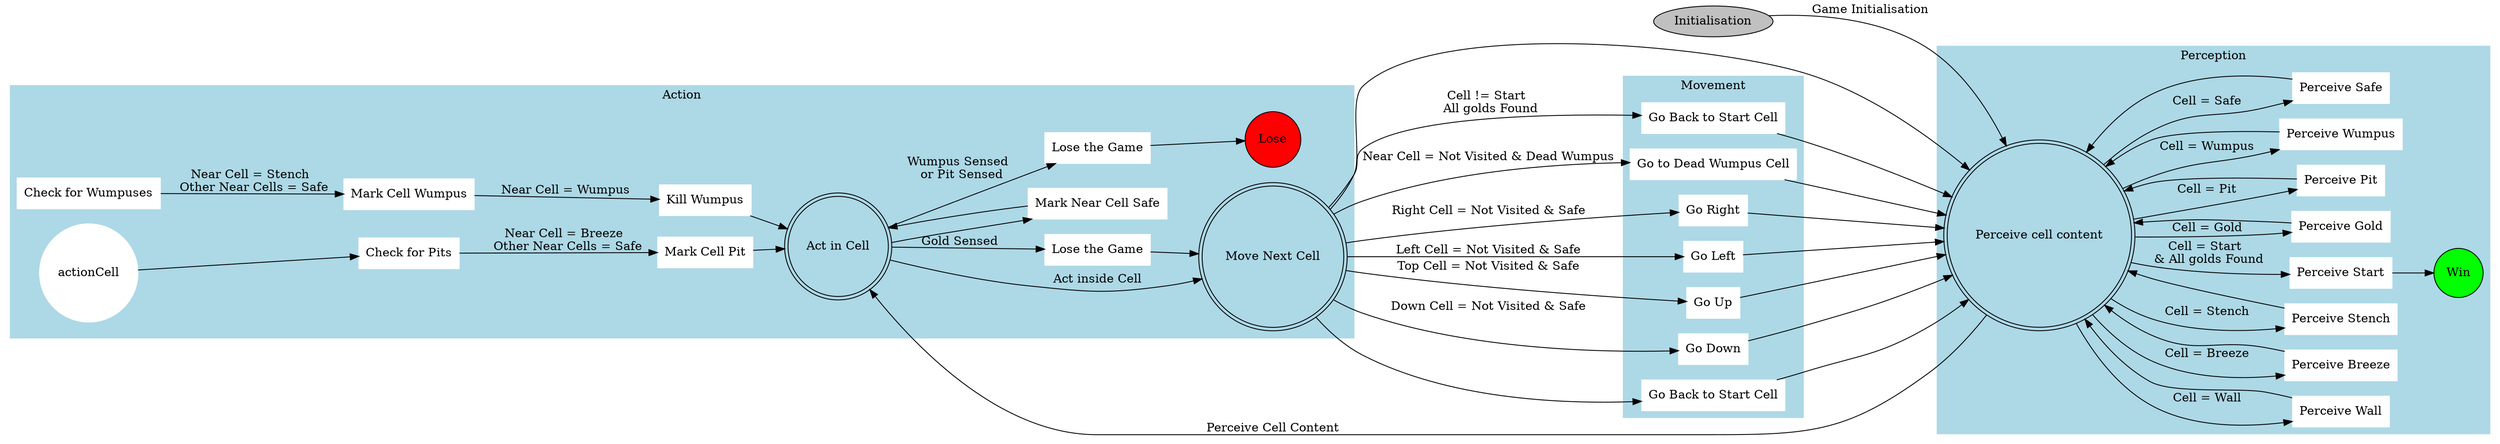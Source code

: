 digraph wumpus_state_graph {


    /* Entities */
    // node [shape=point,label=""]EXIT;
    
    Initialisation[label = "Initialisation", style=filled, fillcolor=gray]
    gameWon[label= "Win", shape=circle, style=filled, fillcolor=green]
    gameLost[label= "Lose", shape=circle, style=filled, fillcolor=red]
    statePercepting[label="Percepts"];
    stateActing[label="Action"];
    stateMovement[label="Movement"];
    
    /* Relationships */
    Initialisation-> statePercepting  [label="Game Initialisation", shape = rect];
	statePercepting->stateActing [label="Perceive Cell Content", shape = rect];
	stateActing->stateMovement [label="Act inside Cell", shape = rect];
	stateMovement->statePercepting;

    /* Ranks */
    // { rank=same; shortName; };
    rankdir = LR;


    subgraph cluster_percept {
		style=filled;
		color=lightblue;

		node [style=filled,color=white, shape=circle];
		label = "Perception";

        statePercepting[label="Perceive cell content", shape=doublecircle];
        cellWall [label="Perceive Wall", shape=rect]
        cellBreeze [label="Perceive Breeze", shape=rect]
        cellStench [label="Perceive Stench", shape=rect]
        cellGold [label="Perceive Gold", shape=rect]
        cellPit [label="Perceive Pit", shape=rect]
        cellWumpus [label="Perceive Wumpus", shape=rect]
        cellSafe [label="Perceive Safe", shape=rect]
        cellStart [label="Perceive Start", shape=rect]
        gameWon

        statePercepting -> cellWall[label= "Cell = Wall"] 
        cellWall -> statePercepting
        statePercepting -> cellBreeze[label= "Cell = Breeze"]
        cellBreeze -> statePercepting
        statePercepting -> cellStench[label= "Cell = Stench"]
        cellStench -> statePercepting
        statePercepting -> cellGold[label= "Cell = Gold"]
        cellGold -> statePercepting
        statePercepting -> cellWumpus[label= "Cell = Wumpus"]
        cellWumpus -> statePercepting
        statePercepting -> cellPit[label= "Cell = Pit"]
        cellPit -> statePercepting
        statePercepting -> cellSafe[label= "Cell = Safe"]
        cellSafe -> statePercepting
        statePercepting -> cellStart[label= "Cell = Start \n & All golds Found"]
        cellStart -> gameWon
	}

    subgraph cluster_action {
		style=filled;
		color=lightblue;

		node [style=filled,color=white, shape=circle];
		label = "Action";

        stateActing[label="Act in Cell", shape=doublecircle];
        loseGame [label="Lose the Game", shape=rect]
        markCellSafe [label="Mark Near Cell Safe", shape=rect]
        checkForWumpus[label="Check for Wumpuses", shape=rect]
        killWumpus [label="Kill Wumpus", shape=rect]
        markWumpus[label="Mark Cell Wumpus", shape=rect]
        checkForPit[label="Check for Pits", shape=rect]
        markPit[label="Mark Cell Pit", shape=rect]
        takeGold [label="Lose the Game", shape=rect]

        stateActing -> loseGame[label= "Wumpus Sensed \n or Pit Sensed"] 
        loseGame -> gameLost
        stateActing -> markCellSafe [lael="cell safe"]
        markCellSafe -> stateActing
        checkForWumpus -> markWumpus[label= "Near Cell = Stench \n Other Near Cells = Safe"]
        markWumpus -> killWumpus[label= "Near Cell = Wumpus"]
        killWumpus -> stateActing
        actionCell -> checkForPit
        checkForPit -> markPit[label= "Near Cell = Breeze \n Other Near Cells = Safe"] 
        markPit -> stateActing
        stateActing -> takeGold[label= "Gold Sensed"] 
        takeGold -> stateMovement


	}

     subgraph cluster_movement {
		style=filled;
		color=lightblue;

		node [style=filled,color=white, shape=circle];
		label = "Movement";

        stateMovement[label="Move Next Cell", shape=doublecircle];
        
        goBack [label="Go Back to Start Cell", shape=rect]
        goWumpusDead [label="Go to Dead Wumpus Cell", shape=rect]
        goRight [label="Go Right", shape=rect]
        goLeft [label="Go Left", shape=rect]
        goUp [label="Go Up", shape=rect]
        goDown [label="Go Down", shape=rect]
        goBack2 [label="Go Back to Start Cell", shape=rect]

        /* Relationships */
        stateMovement -> goBack[label= "Cell != Start \n All golds Found"]
        goBack-> statePercepting
        stateMovement -> goWumpusDead[label= "Near Cell = Not Visited & Dead Wumpus"]
        goWumpusDead -> statePercepting
        stateMovement -> goRight[label= "Right Cell = Not Visited & Safe"]
        goRight -> statePercepting
        stateMovement -> goLeft[label= "Left Cell = Not Visited & Safe"]
        goLeft -> statePercepting
        stateMovement -> goUp[label= "Top Cell = Not Visited & Safe"]
        goUp -> statePercepting
        stateMovement -> goDown[label= "Down Cell = Not Visited & Safe"]
        goDown -> statePercepting
        stateMovement -> goBack2
        goBack2 -> statePercepting

	}
}